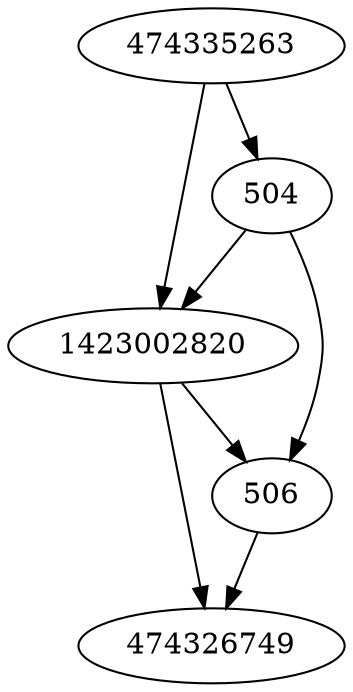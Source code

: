 strict digraph  {
1423002820;
504;
506;
474326749;
474335263;
1423002820 -> 506;
1423002820 -> 474326749;
504 -> 1423002820;
504 -> 506;
506 -> 474326749;
474335263 -> 504;
474335263 -> 1423002820;
}
